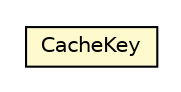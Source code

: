 #!/usr/local/bin/dot
#
# Class diagram 
# Generated by UMLGraph version R5_6-24-gf6e263 (http://www.umlgraph.org/)
#

digraph G {
	edge [fontname="Helvetica",fontsize=10,labelfontname="Helvetica",labelfontsize=10];
	node [fontname="Helvetica",fontsize=10,shape=plaintext];
	nodesep=0.25;
	ranksep=0.5;
	// com.orientechnologies.orient.core.storage.ridbag.sbtree.OSBTreeCollectionManagerAbstract.CacheKey
	c5749320 [label=<<table title="com.orientechnologies.orient.core.storage.ridbag.sbtree.OSBTreeCollectionManagerAbstract.CacheKey" border="0" cellborder="1" cellspacing="0" cellpadding="2" port="p" bgcolor="lemonChiffon" href="./OSBTreeCollectionManagerAbstract.CacheKey.html">
		<tr><td><table border="0" cellspacing="0" cellpadding="1">
<tr><td align="center" balign="center"> CacheKey </td></tr>
		</table></td></tr>
		</table>>, URL="./OSBTreeCollectionManagerAbstract.CacheKey.html", fontname="Helvetica", fontcolor="black", fontsize=10.0];
}

